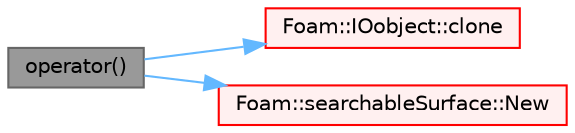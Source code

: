 digraph "operator()"
{
 // LATEX_PDF_SIZE
  bgcolor="transparent";
  edge [fontname=Helvetica,fontsize=10,labelfontname=Helvetica,labelfontsize=10];
  node [fontname=Helvetica,fontsize=10,shape=box,height=0.2,width=0.4];
  rankdir="LR";
  Node1 [id="Node000001",label="operator()",height=0.2,width=0.4,color="gray40", fillcolor="grey60", style="filled", fontcolor="black",tooltip=" "];
  Node1 -> Node2 [id="edge1_Node000001_Node000002",color="steelblue1",style="solid",tooltip=" "];
  Node2 [id="Node000002",label="Foam::IOobject::clone",height=0.2,width=0.4,color="red", fillcolor="#FFF0F0", style="filled",URL="$classFoam_1_1IOobject.html#ac570c240ab325acf81c0cfda2e2c25e5",tooltip=" "];
  Node1 -> Node4 [id="edge2_Node000001_Node000004",color="steelblue1",style="solid",tooltip=" "];
  Node4 [id="Node000004",label="Foam::searchableSurface::New",height=0.2,width=0.4,color="red", fillcolor="#FFF0F0", style="filled",URL="$classFoam_1_1searchableSurface.html#a9dee63d319c83c226c226575d5f61084",tooltip=" "];
}
